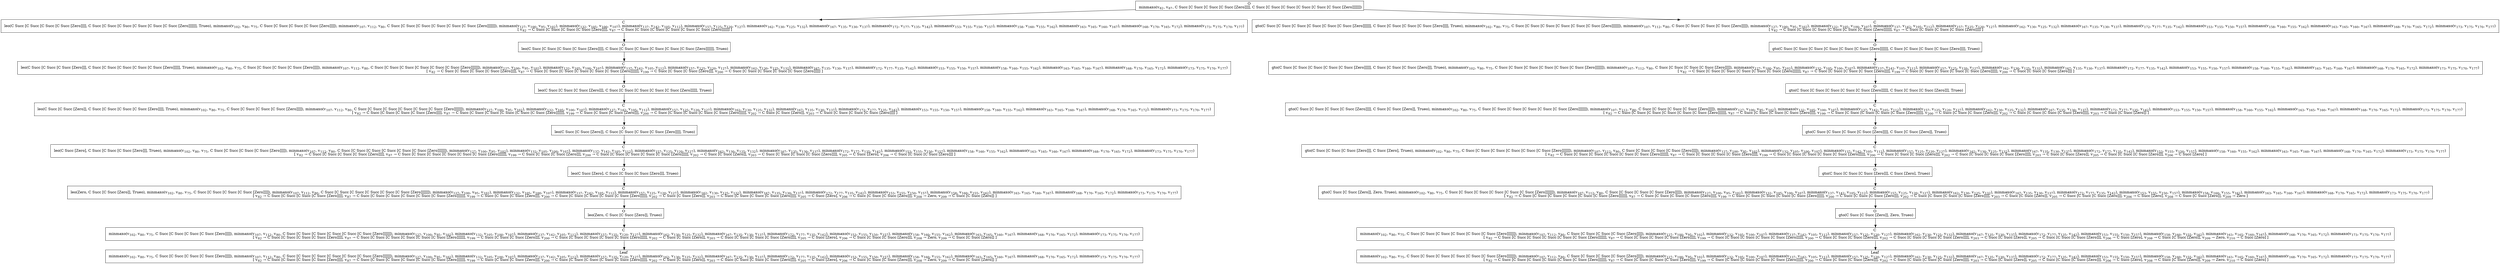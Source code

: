 digraph {
    graph [rankdir=TB
          ,bgcolor=transparent];
    node [shape=box
         ,fillcolor=white
         ,style=filled];
    0 [label=<O <BR/> minmaxo(v<SUB>82</SUB>, v<SUB>87</SUB>, C Succ [C Succ [C Succ [C Succ [Zero]]]], C Succ [C Succ [C Succ [C Succ [C Succ [C Succ [Zero]]]]]])>];
    1 [label=<C <BR/> leo(C Succ [C Succ [C Succ [C Succ [Zero]]]], C Succ [C Succ [C Succ [C Succ [C Succ [C Succ [Zero]]]]]], Trueo), minmaxo(v<SUB>102</SUB>, v<SUB>80</SUB>, v<SUB>75</SUB>, C Succ [C Succ [C Succ [C Succ [Zero]]]]), minmaxo(v<SUB>107</SUB>, v<SUB>112</SUB>, v<SUB>80</SUB>, C Succ [C Succ [C Succ [C Succ [C Succ [C Succ [Zero]]]]]]), minmaxo(v<SUB>127</SUB>, v<SUB>100</SUB>, v<SUB>95</SUB>, v<SUB>102</SUB>), minmaxo(v<SUB>132</SUB>, v<SUB>105</SUB>, v<SUB>100</SUB>, v<SUB>107</SUB>), minmaxo(v<SUB>137</SUB>, v<SUB>142</SUB>, v<SUB>105</SUB>, v<SUB>112</SUB>), minmaxo(v<SUB>157</SUB>, v<SUB>125</SUB>, v<SUB>120</SUB>, v<SUB>127</SUB>), minmaxo(v<SUB>162</SUB>, v<SUB>130</SUB>, v<SUB>125</SUB>, v<SUB>132</SUB>), minmaxo(v<SUB>167</SUB>, v<SUB>135</SUB>, v<SUB>130</SUB>, v<SUB>137</SUB>), minmaxo(v<SUB>172</SUB>, v<SUB>177</SUB>, v<SUB>135</SUB>, v<SUB>142</SUB>), minmaxo(v<SUB>153</SUB>, v<SUB>155</SUB>, v<SUB>150</SUB>, v<SUB>157</SUB>), minmaxo(v<SUB>158</SUB>, v<SUB>160</SUB>, v<SUB>155</SUB>, v<SUB>162</SUB>), minmaxo(v<SUB>163</SUB>, v<SUB>165</SUB>, v<SUB>160</SUB>, v<SUB>167</SUB>), minmaxo(v<SUB>168</SUB>, v<SUB>170</SUB>, v<SUB>165</SUB>, v<SUB>172</SUB>), minmaxo(v<SUB>173</SUB>, v<SUB>175</SUB>, v<SUB>170</SUB>, v<SUB>177</SUB>) <BR/>  [ v<SUB>82</SUB> &rarr; C Succ [C Succ [C Succ [C Succ [Zero]]]], v<SUB>87</SUB> &rarr; C Succ [C Succ [C Succ [C Succ [C Succ [C Succ [Zero]]]]]] ] >];
    2 [label=<C <BR/> gto(C Succ [C Succ [C Succ [C Succ [C Succ [C Succ [Zero]]]]]], C Succ [C Succ [C Succ [C Succ [Zero]]]], Trueo), minmaxo(v<SUB>102</SUB>, v<SUB>80</SUB>, v<SUB>75</SUB>, C Succ [C Succ [C Succ [C Succ [C Succ [C Succ [Zero]]]]]]), minmaxo(v<SUB>107</SUB>, v<SUB>112</SUB>, v<SUB>80</SUB>, C Succ [C Succ [C Succ [C Succ [Zero]]]]), minmaxo(v<SUB>127</SUB>, v<SUB>100</SUB>, v<SUB>95</SUB>, v<SUB>102</SUB>), minmaxo(v<SUB>132</SUB>, v<SUB>105</SUB>, v<SUB>100</SUB>, v<SUB>107</SUB>), minmaxo(v<SUB>137</SUB>, v<SUB>142</SUB>, v<SUB>105</SUB>, v<SUB>112</SUB>), minmaxo(v<SUB>157</SUB>, v<SUB>125</SUB>, v<SUB>120</SUB>, v<SUB>127</SUB>), minmaxo(v<SUB>162</SUB>, v<SUB>130</SUB>, v<SUB>125</SUB>, v<SUB>132</SUB>), minmaxo(v<SUB>167</SUB>, v<SUB>135</SUB>, v<SUB>130</SUB>, v<SUB>137</SUB>), minmaxo(v<SUB>172</SUB>, v<SUB>177</SUB>, v<SUB>135</SUB>, v<SUB>142</SUB>), minmaxo(v<SUB>153</SUB>, v<SUB>155</SUB>, v<SUB>150</SUB>, v<SUB>157</SUB>), minmaxo(v<SUB>158</SUB>, v<SUB>160</SUB>, v<SUB>155</SUB>, v<SUB>162</SUB>), minmaxo(v<SUB>163</SUB>, v<SUB>165</SUB>, v<SUB>160</SUB>, v<SUB>167</SUB>), minmaxo(v<SUB>168</SUB>, v<SUB>170</SUB>, v<SUB>165</SUB>, v<SUB>172</SUB>), minmaxo(v<SUB>173</SUB>, v<SUB>175</SUB>, v<SUB>170</SUB>, v<SUB>177</SUB>) <BR/>  [ v<SUB>82</SUB> &rarr; C Succ [C Succ [C Succ [C Succ [C Succ [C Succ [Zero]]]]]], v<SUB>87</SUB> &rarr; C Succ [C Succ [C Succ [C Succ [Zero]]]] ] >];
    3 [label=<O <BR/> leo(C Succ [C Succ [C Succ [C Succ [Zero]]]], C Succ [C Succ [C Succ [C Succ [C Succ [C Succ [Zero]]]]]], Trueo)>];
    4 [label=<C <BR/> leo(C Succ [C Succ [C Succ [Zero]]], C Succ [C Succ [C Succ [C Succ [C Succ [Zero]]]]], Trueo), minmaxo(v<SUB>102</SUB>, v<SUB>80</SUB>, v<SUB>75</SUB>, C Succ [C Succ [C Succ [C Succ [Zero]]]]), minmaxo(v<SUB>107</SUB>, v<SUB>112</SUB>, v<SUB>80</SUB>, C Succ [C Succ [C Succ [C Succ [C Succ [C Succ [Zero]]]]]]), minmaxo(v<SUB>127</SUB>, v<SUB>100</SUB>, v<SUB>95</SUB>, v<SUB>102</SUB>), minmaxo(v<SUB>132</SUB>, v<SUB>105</SUB>, v<SUB>100</SUB>, v<SUB>107</SUB>), minmaxo(v<SUB>137</SUB>, v<SUB>142</SUB>, v<SUB>105</SUB>, v<SUB>112</SUB>), minmaxo(v<SUB>157</SUB>, v<SUB>125</SUB>, v<SUB>120</SUB>, v<SUB>127</SUB>), minmaxo(v<SUB>162</SUB>, v<SUB>130</SUB>, v<SUB>125</SUB>, v<SUB>132</SUB>), minmaxo(v<SUB>167</SUB>, v<SUB>135</SUB>, v<SUB>130</SUB>, v<SUB>137</SUB>), minmaxo(v<SUB>172</SUB>, v<SUB>177</SUB>, v<SUB>135</SUB>, v<SUB>142</SUB>), minmaxo(v<SUB>153</SUB>, v<SUB>155</SUB>, v<SUB>150</SUB>, v<SUB>157</SUB>), minmaxo(v<SUB>158</SUB>, v<SUB>160</SUB>, v<SUB>155</SUB>, v<SUB>162</SUB>), minmaxo(v<SUB>163</SUB>, v<SUB>165</SUB>, v<SUB>160</SUB>, v<SUB>167</SUB>), minmaxo(v<SUB>168</SUB>, v<SUB>170</SUB>, v<SUB>165</SUB>, v<SUB>172</SUB>), minmaxo(v<SUB>173</SUB>, v<SUB>175</SUB>, v<SUB>170</SUB>, v<SUB>177</SUB>) <BR/>  [ v<SUB>82</SUB> &rarr; C Succ [C Succ [C Succ [C Succ [Zero]]]], v<SUB>87</SUB> &rarr; C Succ [C Succ [C Succ [C Succ [C Succ [C Succ [Zero]]]]]], v<SUB>199</SUB> &rarr; C Succ [C Succ [C Succ [Zero]]], v<SUB>200</SUB> &rarr; C Succ [C Succ [C Succ [C Succ [C Succ [Zero]]]]] ] >];
    5 [label=<O <BR/> leo(C Succ [C Succ [C Succ [Zero]]], C Succ [C Succ [C Succ [C Succ [C Succ [Zero]]]]], Trueo)>];
    6 [label=<C <BR/> leo(C Succ [C Succ [Zero]], C Succ [C Succ [C Succ [C Succ [Zero]]]], Trueo), minmaxo(v<SUB>102</SUB>, v<SUB>80</SUB>, v<SUB>75</SUB>, C Succ [C Succ [C Succ [C Succ [Zero]]]]), minmaxo(v<SUB>107</SUB>, v<SUB>112</SUB>, v<SUB>80</SUB>, C Succ [C Succ [C Succ [C Succ [C Succ [C Succ [Zero]]]]]]), minmaxo(v<SUB>127</SUB>, v<SUB>100</SUB>, v<SUB>95</SUB>, v<SUB>102</SUB>), minmaxo(v<SUB>132</SUB>, v<SUB>105</SUB>, v<SUB>100</SUB>, v<SUB>107</SUB>), minmaxo(v<SUB>137</SUB>, v<SUB>142</SUB>, v<SUB>105</SUB>, v<SUB>112</SUB>), minmaxo(v<SUB>157</SUB>, v<SUB>125</SUB>, v<SUB>120</SUB>, v<SUB>127</SUB>), minmaxo(v<SUB>162</SUB>, v<SUB>130</SUB>, v<SUB>125</SUB>, v<SUB>132</SUB>), minmaxo(v<SUB>167</SUB>, v<SUB>135</SUB>, v<SUB>130</SUB>, v<SUB>137</SUB>), minmaxo(v<SUB>172</SUB>, v<SUB>177</SUB>, v<SUB>135</SUB>, v<SUB>142</SUB>), minmaxo(v<SUB>153</SUB>, v<SUB>155</SUB>, v<SUB>150</SUB>, v<SUB>157</SUB>), minmaxo(v<SUB>158</SUB>, v<SUB>160</SUB>, v<SUB>155</SUB>, v<SUB>162</SUB>), minmaxo(v<SUB>163</SUB>, v<SUB>165</SUB>, v<SUB>160</SUB>, v<SUB>167</SUB>), minmaxo(v<SUB>168</SUB>, v<SUB>170</SUB>, v<SUB>165</SUB>, v<SUB>172</SUB>), minmaxo(v<SUB>173</SUB>, v<SUB>175</SUB>, v<SUB>170</SUB>, v<SUB>177</SUB>) <BR/>  [ v<SUB>82</SUB> &rarr; C Succ [C Succ [C Succ [C Succ [Zero]]]], v<SUB>87</SUB> &rarr; C Succ [C Succ [C Succ [C Succ [C Succ [C Succ [Zero]]]]]], v<SUB>199</SUB> &rarr; C Succ [C Succ [C Succ [Zero]]], v<SUB>200</SUB> &rarr; C Succ [C Succ [C Succ [C Succ [C Succ [Zero]]]]], v<SUB>202</SUB> &rarr; C Succ [C Succ [Zero]], v<SUB>203</SUB> &rarr; C Succ [C Succ [C Succ [C Succ [Zero]]]] ] >];
    7 [label=<O <BR/> leo(C Succ [C Succ [Zero]], C Succ [C Succ [C Succ [C Succ [Zero]]]], Trueo)>];
    8 [label=<C <BR/> leo(C Succ [Zero], C Succ [C Succ [C Succ [Zero]]], Trueo), minmaxo(v<SUB>102</SUB>, v<SUB>80</SUB>, v<SUB>75</SUB>, C Succ [C Succ [C Succ [C Succ [Zero]]]]), minmaxo(v<SUB>107</SUB>, v<SUB>112</SUB>, v<SUB>80</SUB>, C Succ [C Succ [C Succ [C Succ [C Succ [C Succ [Zero]]]]]]), minmaxo(v<SUB>127</SUB>, v<SUB>100</SUB>, v<SUB>95</SUB>, v<SUB>102</SUB>), minmaxo(v<SUB>132</SUB>, v<SUB>105</SUB>, v<SUB>100</SUB>, v<SUB>107</SUB>), minmaxo(v<SUB>137</SUB>, v<SUB>142</SUB>, v<SUB>105</SUB>, v<SUB>112</SUB>), minmaxo(v<SUB>157</SUB>, v<SUB>125</SUB>, v<SUB>120</SUB>, v<SUB>127</SUB>), minmaxo(v<SUB>162</SUB>, v<SUB>130</SUB>, v<SUB>125</SUB>, v<SUB>132</SUB>), minmaxo(v<SUB>167</SUB>, v<SUB>135</SUB>, v<SUB>130</SUB>, v<SUB>137</SUB>), minmaxo(v<SUB>172</SUB>, v<SUB>177</SUB>, v<SUB>135</SUB>, v<SUB>142</SUB>), minmaxo(v<SUB>153</SUB>, v<SUB>155</SUB>, v<SUB>150</SUB>, v<SUB>157</SUB>), minmaxo(v<SUB>158</SUB>, v<SUB>160</SUB>, v<SUB>155</SUB>, v<SUB>162</SUB>), minmaxo(v<SUB>163</SUB>, v<SUB>165</SUB>, v<SUB>160</SUB>, v<SUB>167</SUB>), minmaxo(v<SUB>168</SUB>, v<SUB>170</SUB>, v<SUB>165</SUB>, v<SUB>172</SUB>), minmaxo(v<SUB>173</SUB>, v<SUB>175</SUB>, v<SUB>170</SUB>, v<SUB>177</SUB>) <BR/>  [ v<SUB>82</SUB> &rarr; C Succ [C Succ [C Succ [C Succ [Zero]]]], v<SUB>87</SUB> &rarr; C Succ [C Succ [C Succ [C Succ [C Succ [C Succ [Zero]]]]]], v<SUB>199</SUB> &rarr; C Succ [C Succ [C Succ [Zero]]], v<SUB>200</SUB> &rarr; C Succ [C Succ [C Succ [C Succ [C Succ [Zero]]]]], v<SUB>202</SUB> &rarr; C Succ [C Succ [Zero]], v<SUB>203</SUB> &rarr; C Succ [C Succ [C Succ [C Succ [Zero]]]], v<SUB>205</SUB> &rarr; C Succ [Zero], v<SUB>206</SUB> &rarr; C Succ [C Succ [C Succ [Zero]]] ] >];
    9 [label=<O <BR/> leo(C Succ [Zero], C Succ [C Succ [C Succ [Zero]]], Trueo)>];
    10 [label=<C <BR/> leo(Zero, C Succ [C Succ [Zero]], Trueo), minmaxo(v<SUB>102</SUB>, v<SUB>80</SUB>, v<SUB>75</SUB>, C Succ [C Succ [C Succ [C Succ [Zero]]]]), minmaxo(v<SUB>107</SUB>, v<SUB>112</SUB>, v<SUB>80</SUB>, C Succ [C Succ [C Succ [C Succ [C Succ [C Succ [Zero]]]]]]), minmaxo(v<SUB>127</SUB>, v<SUB>100</SUB>, v<SUB>95</SUB>, v<SUB>102</SUB>), minmaxo(v<SUB>132</SUB>, v<SUB>105</SUB>, v<SUB>100</SUB>, v<SUB>107</SUB>), minmaxo(v<SUB>137</SUB>, v<SUB>142</SUB>, v<SUB>105</SUB>, v<SUB>112</SUB>), minmaxo(v<SUB>157</SUB>, v<SUB>125</SUB>, v<SUB>120</SUB>, v<SUB>127</SUB>), minmaxo(v<SUB>162</SUB>, v<SUB>130</SUB>, v<SUB>125</SUB>, v<SUB>132</SUB>), minmaxo(v<SUB>167</SUB>, v<SUB>135</SUB>, v<SUB>130</SUB>, v<SUB>137</SUB>), minmaxo(v<SUB>172</SUB>, v<SUB>177</SUB>, v<SUB>135</SUB>, v<SUB>142</SUB>), minmaxo(v<SUB>153</SUB>, v<SUB>155</SUB>, v<SUB>150</SUB>, v<SUB>157</SUB>), minmaxo(v<SUB>158</SUB>, v<SUB>160</SUB>, v<SUB>155</SUB>, v<SUB>162</SUB>), minmaxo(v<SUB>163</SUB>, v<SUB>165</SUB>, v<SUB>160</SUB>, v<SUB>167</SUB>), minmaxo(v<SUB>168</SUB>, v<SUB>170</SUB>, v<SUB>165</SUB>, v<SUB>172</SUB>), minmaxo(v<SUB>173</SUB>, v<SUB>175</SUB>, v<SUB>170</SUB>, v<SUB>177</SUB>) <BR/>  [ v<SUB>82</SUB> &rarr; C Succ [C Succ [C Succ [C Succ [Zero]]]], v<SUB>87</SUB> &rarr; C Succ [C Succ [C Succ [C Succ [C Succ [C Succ [Zero]]]]]], v<SUB>199</SUB> &rarr; C Succ [C Succ [C Succ [Zero]]], v<SUB>200</SUB> &rarr; C Succ [C Succ [C Succ [C Succ [C Succ [Zero]]]]], v<SUB>202</SUB> &rarr; C Succ [C Succ [Zero]], v<SUB>203</SUB> &rarr; C Succ [C Succ [C Succ [C Succ [Zero]]]], v<SUB>205</SUB> &rarr; C Succ [Zero], v<SUB>206</SUB> &rarr; C Succ [C Succ [C Succ [Zero]]], v<SUB>208</SUB> &rarr; Zero, v<SUB>209</SUB> &rarr; C Succ [C Succ [Zero]] ] >];
    11 [label=<O <BR/> leo(Zero, C Succ [C Succ [Zero]], Trueo)>];
    12 [label=<C <BR/> minmaxo(v<SUB>102</SUB>, v<SUB>80</SUB>, v<SUB>75</SUB>, C Succ [C Succ [C Succ [C Succ [Zero]]]]), minmaxo(v<SUB>107</SUB>, v<SUB>112</SUB>, v<SUB>80</SUB>, C Succ [C Succ [C Succ [C Succ [C Succ [C Succ [Zero]]]]]]), minmaxo(v<SUB>127</SUB>, v<SUB>100</SUB>, v<SUB>95</SUB>, v<SUB>102</SUB>), minmaxo(v<SUB>132</SUB>, v<SUB>105</SUB>, v<SUB>100</SUB>, v<SUB>107</SUB>), minmaxo(v<SUB>137</SUB>, v<SUB>142</SUB>, v<SUB>105</SUB>, v<SUB>112</SUB>), minmaxo(v<SUB>157</SUB>, v<SUB>125</SUB>, v<SUB>120</SUB>, v<SUB>127</SUB>), minmaxo(v<SUB>162</SUB>, v<SUB>130</SUB>, v<SUB>125</SUB>, v<SUB>132</SUB>), minmaxo(v<SUB>167</SUB>, v<SUB>135</SUB>, v<SUB>130</SUB>, v<SUB>137</SUB>), minmaxo(v<SUB>172</SUB>, v<SUB>177</SUB>, v<SUB>135</SUB>, v<SUB>142</SUB>), minmaxo(v<SUB>153</SUB>, v<SUB>155</SUB>, v<SUB>150</SUB>, v<SUB>157</SUB>), minmaxo(v<SUB>158</SUB>, v<SUB>160</SUB>, v<SUB>155</SUB>, v<SUB>162</SUB>), minmaxo(v<SUB>163</SUB>, v<SUB>165</SUB>, v<SUB>160</SUB>, v<SUB>167</SUB>), minmaxo(v<SUB>168</SUB>, v<SUB>170</SUB>, v<SUB>165</SUB>, v<SUB>172</SUB>), minmaxo(v<SUB>173</SUB>, v<SUB>175</SUB>, v<SUB>170</SUB>, v<SUB>177</SUB>) <BR/>  [ v<SUB>82</SUB> &rarr; C Succ [C Succ [C Succ [C Succ [Zero]]]], v<SUB>87</SUB> &rarr; C Succ [C Succ [C Succ [C Succ [C Succ [C Succ [Zero]]]]]], v<SUB>199</SUB> &rarr; C Succ [C Succ [C Succ [Zero]]], v<SUB>200</SUB> &rarr; C Succ [C Succ [C Succ [C Succ [C Succ [Zero]]]]], v<SUB>202</SUB> &rarr; C Succ [C Succ [Zero]], v<SUB>203</SUB> &rarr; C Succ [C Succ [C Succ [C Succ [Zero]]]], v<SUB>205</SUB> &rarr; C Succ [Zero], v<SUB>206</SUB> &rarr; C Succ [C Succ [C Succ [Zero]]], v<SUB>208</SUB> &rarr; Zero, v<SUB>209</SUB> &rarr; C Succ [C Succ [Zero]] ] >];
    13 [label=<Leaf <BR/> minmaxo(v<SUB>102</SUB>, v<SUB>80</SUB>, v<SUB>75</SUB>, C Succ [C Succ [C Succ [C Succ [Zero]]]]), minmaxo(v<SUB>107</SUB>, v<SUB>112</SUB>, v<SUB>80</SUB>, C Succ [C Succ [C Succ [C Succ [C Succ [C Succ [Zero]]]]]]), minmaxo(v<SUB>127</SUB>, v<SUB>100</SUB>, v<SUB>95</SUB>, v<SUB>102</SUB>), minmaxo(v<SUB>132</SUB>, v<SUB>105</SUB>, v<SUB>100</SUB>, v<SUB>107</SUB>), minmaxo(v<SUB>137</SUB>, v<SUB>142</SUB>, v<SUB>105</SUB>, v<SUB>112</SUB>), minmaxo(v<SUB>157</SUB>, v<SUB>125</SUB>, v<SUB>120</SUB>, v<SUB>127</SUB>), minmaxo(v<SUB>162</SUB>, v<SUB>130</SUB>, v<SUB>125</SUB>, v<SUB>132</SUB>), minmaxo(v<SUB>167</SUB>, v<SUB>135</SUB>, v<SUB>130</SUB>, v<SUB>137</SUB>), minmaxo(v<SUB>172</SUB>, v<SUB>177</SUB>, v<SUB>135</SUB>, v<SUB>142</SUB>), minmaxo(v<SUB>153</SUB>, v<SUB>155</SUB>, v<SUB>150</SUB>, v<SUB>157</SUB>), minmaxo(v<SUB>158</SUB>, v<SUB>160</SUB>, v<SUB>155</SUB>, v<SUB>162</SUB>), minmaxo(v<SUB>163</SUB>, v<SUB>165</SUB>, v<SUB>160</SUB>, v<SUB>167</SUB>), minmaxo(v<SUB>168</SUB>, v<SUB>170</SUB>, v<SUB>165</SUB>, v<SUB>172</SUB>), minmaxo(v<SUB>173</SUB>, v<SUB>175</SUB>, v<SUB>170</SUB>, v<SUB>177</SUB>) <BR/>  [ v<SUB>82</SUB> &rarr; C Succ [C Succ [C Succ [C Succ [Zero]]]], v<SUB>87</SUB> &rarr; C Succ [C Succ [C Succ [C Succ [C Succ [C Succ [Zero]]]]]], v<SUB>199</SUB> &rarr; C Succ [C Succ [C Succ [Zero]]], v<SUB>200</SUB> &rarr; C Succ [C Succ [C Succ [C Succ [C Succ [Zero]]]]], v<SUB>202</SUB> &rarr; C Succ [C Succ [Zero]], v<SUB>203</SUB> &rarr; C Succ [C Succ [C Succ [C Succ [Zero]]]], v<SUB>205</SUB> &rarr; C Succ [Zero], v<SUB>206</SUB> &rarr; C Succ [C Succ [C Succ [Zero]]], v<SUB>208</SUB> &rarr; Zero, v<SUB>209</SUB> &rarr; C Succ [C Succ [Zero]] ] >];
    14 [label=<O <BR/> gto(C Succ [C Succ [C Succ [C Succ [C Succ [C Succ [Zero]]]]]], C Succ [C Succ [C Succ [C Succ [Zero]]]], Trueo)>];
    15 [label=<C <BR/> gto(C Succ [C Succ [C Succ [C Succ [C Succ [Zero]]]]], C Succ [C Succ [C Succ [Zero]]], Trueo), minmaxo(v<SUB>102</SUB>, v<SUB>80</SUB>, v<SUB>75</SUB>, C Succ [C Succ [C Succ [C Succ [C Succ [C Succ [Zero]]]]]]), minmaxo(v<SUB>107</SUB>, v<SUB>112</SUB>, v<SUB>80</SUB>, C Succ [C Succ [C Succ [C Succ [Zero]]]]), minmaxo(v<SUB>127</SUB>, v<SUB>100</SUB>, v<SUB>95</SUB>, v<SUB>102</SUB>), minmaxo(v<SUB>132</SUB>, v<SUB>105</SUB>, v<SUB>100</SUB>, v<SUB>107</SUB>), minmaxo(v<SUB>137</SUB>, v<SUB>142</SUB>, v<SUB>105</SUB>, v<SUB>112</SUB>), minmaxo(v<SUB>157</SUB>, v<SUB>125</SUB>, v<SUB>120</SUB>, v<SUB>127</SUB>), minmaxo(v<SUB>162</SUB>, v<SUB>130</SUB>, v<SUB>125</SUB>, v<SUB>132</SUB>), minmaxo(v<SUB>167</SUB>, v<SUB>135</SUB>, v<SUB>130</SUB>, v<SUB>137</SUB>), minmaxo(v<SUB>172</SUB>, v<SUB>177</SUB>, v<SUB>135</SUB>, v<SUB>142</SUB>), minmaxo(v<SUB>153</SUB>, v<SUB>155</SUB>, v<SUB>150</SUB>, v<SUB>157</SUB>), minmaxo(v<SUB>158</SUB>, v<SUB>160</SUB>, v<SUB>155</SUB>, v<SUB>162</SUB>), minmaxo(v<SUB>163</SUB>, v<SUB>165</SUB>, v<SUB>160</SUB>, v<SUB>167</SUB>), minmaxo(v<SUB>168</SUB>, v<SUB>170</SUB>, v<SUB>165</SUB>, v<SUB>172</SUB>), minmaxo(v<SUB>173</SUB>, v<SUB>175</SUB>, v<SUB>170</SUB>, v<SUB>177</SUB>) <BR/>  [ v<SUB>82</SUB> &rarr; C Succ [C Succ [C Succ [C Succ [C Succ [C Succ [Zero]]]]]], v<SUB>87</SUB> &rarr; C Succ [C Succ [C Succ [C Succ [Zero]]]], v<SUB>199</SUB> &rarr; C Succ [C Succ [C Succ [C Succ [C Succ [Zero]]]]], v<SUB>200</SUB> &rarr; C Succ [C Succ [C Succ [Zero]]] ] >];
    16 [label=<O <BR/> gto(C Succ [C Succ [C Succ [C Succ [C Succ [Zero]]]]], C Succ [C Succ [C Succ [Zero]]], Trueo)>];
    17 [label=<C <BR/> gto(C Succ [C Succ [C Succ [C Succ [Zero]]]], C Succ [C Succ [Zero]], Trueo), minmaxo(v<SUB>102</SUB>, v<SUB>80</SUB>, v<SUB>75</SUB>, C Succ [C Succ [C Succ [C Succ [C Succ [C Succ [Zero]]]]]]), minmaxo(v<SUB>107</SUB>, v<SUB>112</SUB>, v<SUB>80</SUB>, C Succ [C Succ [C Succ [C Succ [Zero]]]]), minmaxo(v<SUB>127</SUB>, v<SUB>100</SUB>, v<SUB>95</SUB>, v<SUB>102</SUB>), minmaxo(v<SUB>132</SUB>, v<SUB>105</SUB>, v<SUB>100</SUB>, v<SUB>107</SUB>), minmaxo(v<SUB>137</SUB>, v<SUB>142</SUB>, v<SUB>105</SUB>, v<SUB>112</SUB>), minmaxo(v<SUB>157</SUB>, v<SUB>125</SUB>, v<SUB>120</SUB>, v<SUB>127</SUB>), minmaxo(v<SUB>162</SUB>, v<SUB>130</SUB>, v<SUB>125</SUB>, v<SUB>132</SUB>), minmaxo(v<SUB>167</SUB>, v<SUB>135</SUB>, v<SUB>130</SUB>, v<SUB>137</SUB>), minmaxo(v<SUB>172</SUB>, v<SUB>177</SUB>, v<SUB>135</SUB>, v<SUB>142</SUB>), minmaxo(v<SUB>153</SUB>, v<SUB>155</SUB>, v<SUB>150</SUB>, v<SUB>157</SUB>), minmaxo(v<SUB>158</SUB>, v<SUB>160</SUB>, v<SUB>155</SUB>, v<SUB>162</SUB>), minmaxo(v<SUB>163</SUB>, v<SUB>165</SUB>, v<SUB>160</SUB>, v<SUB>167</SUB>), minmaxo(v<SUB>168</SUB>, v<SUB>170</SUB>, v<SUB>165</SUB>, v<SUB>172</SUB>), minmaxo(v<SUB>173</SUB>, v<SUB>175</SUB>, v<SUB>170</SUB>, v<SUB>177</SUB>) <BR/>  [ v<SUB>82</SUB> &rarr; C Succ [C Succ [C Succ [C Succ [C Succ [C Succ [Zero]]]]]], v<SUB>87</SUB> &rarr; C Succ [C Succ [C Succ [C Succ [Zero]]]], v<SUB>199</SUB> &rarr; C Succ [C Succ [C Succ [C Succ [C Succ [Zero]]]]], v<SUB>200</SUB> &rarr; C Succ [C Succ [C Succ [Zero]]], v<SUB>202</SUB> &rarr; C Succ [C Succ [C Succ [C Succ [Zero]]]], v<SUB>203</SUB> &rarr; C Succ [C Succ [Zero]] ] >];
    18 [label=<O <BR/> gto(C Succ [C Succ [C Succ [C Succ [Zero]]]], C Succ [C Succ [Zero]], Trueo)>];
    19 [label=<C <BR/> gto(C Succ [C Succ [C Succ [Zero]]], C Succ [Zero], Trueo), minmaxo(v<SUB>102</SUB>, v<SUB>80</SUB>, v<SUB>75</SUB>, C Succ [C Succ [C Succ [C Succ [C Succ [C Succ [Zero]]]]]]), minmaxo(v<SUB>107</SUB>, v<SUB>112</SUB>, v<SUB>80</SUB>, C Succ [C Succ [C Succ [C Succ [Zero]]]]), minmaxo(v<SUB>127</SUB>, v<SUB>100</SUB>, v<SUB>95</SUB>, v<SUB>102</SUB>), minmaxo(v<SUB>132</SUB>, v<SUB>105</SUB>, v<SUB>100</SUB>, v<SUB>107</SUB>), minmaxo(v<SUB>137</SUB>, v<SUB>142</SUB>, v<SUB>105</SUB>, v<SUB>112</SUB>), minmaxo(v<SUB>157</SUB>, v<SUB>125</SUB>, v<SUB>120</SUB>, v<SUB>127</SUB>), minmaxo(v<SUB>162</SUB>, v<SUB>130</SUB>, v<SUB>125</SUB>, v<SUB>132</SUB>), minmaxo(v<SUB>167</SUB>, v<SUB>135</SUB>, v<SUB>130</SUB>, v<SUB>137</SUB>), minmaxo(v<SUB>172</SUB>, v<SUB>177</SUB>, v<SUB>135</SUB>, v<SUB>142</SUB>), minmaxo(v<SUB>153</SUB>, v<SUB>155</SUB>, v<SUB>150</SUB>, v<SUB>157</SUB>), minmaxo(v<SUB>158</SUB>, v<SUB>160</SUB>, v<SUB>155</SUB>, v<SUB>162</SUB>), minmaxo(v<SUB>163</SUB>, v<SUB>165</SUB>, v<SUB>160</SUB>, v<SUB>167</SUB>), minmaxo(v<SUB>168</SUB>, v<SUB>170</SUB>, v<SUB>165</SUB>, v<SUB>172</SUB>), minmaxo(v<SUB>173</SUB>, v<SUB>175</SUB>, v<SUB>170</SUB>, v<SUB>177</SUB>) <BR/>  [ v<SUB>82</SUB> &rarr; C Succ [C Succ [C Succ [C Succ [C Succ [C Succ [Zero]]]]]], v<SUB>87</SUB> &rarr; C Succ [C Succ [C Succ [C Succ [Zero]]]], v<SUB>199</SUB> &rarr; C Succ [C Succ [C Succ [C Succ [C Succ [Zero]]]]], v<SUB>200</SUB> &rarr; C Succ [C Succ [C Succ [Zero]]], v<SUB>202</SUB> &rarr; C Succ [C Succ [C Succ [C Succ [Zero]]]], v<SUB>203</SUB> &rarr; C Succ [C Succ [Zero]], v<SUB>205</SUB> &rarr; C Succ [C Succ [C Succ [Zero]]], v<SUB>206</SUB> &rarr; C Succ [Zero] ] >];
    20 [label=<O <BR/> gto(C Succ [C Succ [C Succ [Zero]]], C Succ [Zero], Trueo)>];
    21 [label=<C <BR/> gto(C Succ [C Succ [Zero]], Zero, Trueo), minmaxo(v<SUB>102</SUB>, v<SUB>80</SUB>, v<SUB>75</SUB>, C Succ [C Succ [C Succ [C Succ [C Succ [C Succ [Zero]]]]]]), minmaxo(v<SUB>107</SUB>, v<SUB>112</SUB>, v<SUB>80</SUB>, C Succ [C Succ [C Succ [C Succ [Zero]]]]), minmaxo(v<SUB>127</SUB>, v<SUB>100</SUB>, v<SUB>95</SUB>, v<SUB>102</SUB>), minmaxo(v<SUB>132</SUB>, v<SUB>105</SUB>, v<SUB>100</SUB>, v<SUB>107</SUB>), minmaxo(v<SUB>137</SUB>, v<SUB>142</SUB>, v<SUB>105</SUB>, v<SUB>112</SUB>), minmaxo(v<SUB>157</SUB>, v<SUB>125</SUB>, v<SUB>120</SUB>, v<SUB>127</SUB>), minmaxo(v<SUB>162</SUB>, v<SUB>130</SUB>, v<SUB>125</SUB>, v<SUB>132</SUB>), minmaxo(v<SUB>167</SUB>, v<SUB>135</SUB>, v<SUB>130</SUB>, v<SUB>137</SUB>), minmaxo(v<SUB>172</SUB>, v<SUB>177</SUB>, v<SUB>135</SUB>, v<SUB>142</SUB>), minmaxo(v<SUB>153</SUB>, v<SUB>155</SUB>, v<SUB>150</SUB>, v<SUB>157</SUB>), minmaxo(v<SUB>158</SUB>, v<SUB>160</SUB>, v<SUB>155</SUB>, v<SUB>162</SUB>), minmaxo(v<SUB>163</SUB>, v<SUB>165</SUB>, v<SUB>160</SUB>, v<SUB>167</SUB>), minmaxo(v<SUB>168</SUB>, v<SUB>170</SUB>, v<SUB>165</SUB>, v<SUB>172</SUB>), minmaxo(v<SUB>173</SUB>, v<SUB>175</SUB>, v<SUB>170</SUB>, v<SUB>177</SUB>) <BR/>  [ v<SUB>82</SUB> &rarr; C Succ [C Succ [C Succ [C Succ [C Succ [C Succ [Zero]]]]]], v<SUB>87</SUB> &rarr; C Succ [C Succ [C Succ [C Succ [Zero]]]], v<SUB>199</SUB> &rarr; C Succ [C Succ [C Succ [C Succ [C Succ [Zero]]]]], v<SUB>200</SUB> &rarr; C Succ [C Succ [C Succ [Zero]]], v<SUB>202</SUB> &rarr; C Succ [C Succ [C Succ [C Succ [Zero]]]], v<SUB>203</SUB> &rarr; C Succ [C Succ [Zero]], v<SUB>205</SUB> &rarr; C Succ [C Succ [C Succ [Zero]]], v<SUB>206</SUB> &rarr; C Succ [Zero], v<SUB>208</SUB> &rarr; C Succ [C Succ [Zero]], v<SUB>209</SUB> &rarr; Zero ] >];
    22 [label=<O <BR/> gto(C Succ [C Succ [Zero]], Zero, Trueo)>];
    23 [label=<C <BR/> minmaxo(v<SUB>102</SUB>, v<SUB>80</SUB>, v<SUB>75</SUB>, C Succ [C Succ [C Succ [C Succ [C Succ [C Succ [Zero]]]]]]), minmaxo(v<SUB>107</SUB>, v<SUB>112</SUB>, v<SUB>80</SUB>, C Succ [C Succ [C Succ [C Succ [Zero]]]]), minmaxo(v<SUB>127</SUB>, v<SUB>100</SUB>, v<SUB>95</SUB>, v<SUB>102</SUB>), minmaxo(v<SUB>132</SUB>, v<SUB>105</SUB>, v<SUB>100</SUB>, v<SUB>107</SUB>), minmaxo(v<SUB>137</SUB>, v<SUB>142</SUB>, v<SUB>105</SUB>, v<SUB>112</SUB>), minmaxo(v<SUB>157</SUB>, v<SUB>125</SUB>, v<SUB>120</SUB>, v<SUB>127</SUB>), minmaxo(v<SUB>162</SUB>, v<SUB>130</SUB>, v<SUB>125</SUB>, v<SUB>132</SUB>), minmaxo(v<SUB>167</SUB>, v<SUB>135</SUB>, v<SUB>130</SUB>, v<SUB>137</SUB>), minmaxo(v<SUB>172</SUB>, v<SUB>177</SUB>, v<SUB>135</SUB>, v<SUB>142</SUB>), minmaxo(v<SUB>153</SUB>, v<SUB>155</SUB>, v<SUB>150</SUB>, v<SUB>157</SUB>), minmaxo(v<SUB>158</SUB>, v<SUB>160</SUB>, v<SUB>155</SUB>, v<SUB>162</SUB>), minmaxo(v<SUB>163</SUB>, v<SUB>165</SUB>, v<SUB>160</SUB>, v<SUB>167</SUB>), minmaxo(v<SUB>168</SUB>, v<SUB>170</SUB>, v<SUB>165</SUB>, v<SUB>172</SUB>), minmaxo(v<SUB>173</SUB>, v<SUB>175</SUB>, v<SUB>170</SUB>, v<SUB>177</SUB>) <BR/>  [ v<SUB>82</SUB> &rarr; C Succ [C Succ [C Succ [C Succ [C Succ [C Succ [Zero]]]]]], v<SUB>87</SUB> &rarr; C Succ [C Succ [C Succ [C Succ [Zero]]]], v<SUB>199</SUB> &rarr; C Succ [C Succ [C Succ [C Succ [C Succ [Zero]]]]], v<SUB>200</SUB> &rarr; C Succ [C Succ [C Succ [Zero]]], v<SUB>202</SUB> &rarr; C Succ [C Succ [C Succ [C Succ [Zero]]]], v<SUB>203</SUB> &rarr; C Succ [C Succ [Zero]], v<SUB>205</SUB> &rarr; C Succ [C Succ [C Succ [Zero]]], v<SUB>206</SUB> &rarr; C Succ [Zero], v<SUB>208</SUB> &rarr; C Succ [C Succ [Zero]], v<SUB>209</SUB> &rarr; Zero, v<SUB>210</SUB> &rarr; C Succ [Zero] ] >];
    24 [label=<Leaf <BR/> minmaxo(v<SUB>102</SUB>, v<SUB>80</SUB>, v<SUB>75</SUB>, C Succ [C Succ [C Succ [C Succ [C Succ [C Succ [Zero]]]]]]), minmaxo(v<SUB>107</SUB>, v<SUB>112</SUB>, v<SUB>80</SUB>, C Succ [C Succ [C Succ [C Succ [Zero]]]]), minmaxo(v<SUB>127</SUB>, v<SUB>100</SUB>, v<SUB>95</SUB>, v<SUB>102</SUB>), minmaxo(v<SUB>132</SUB>, v<SUB>105</SUB>, v<SUB>100</SUB>, v<SUB>107</SUB>), minmaxo(v<SUB>137</SUB>, v<SUB>142</SUB>, v<SUB>105</SUB>, v<SUB>112</SUB>), minmaxo(v<SUB>157</SUB>, v<SUB>125</SUB>, v<SUB>120</SUB>, v<SUB>127</SUB>), minmaxo(v<SUB>162</SUB>, v<SUB>130</SUB>, v<SUB>125</SUB>, v<SUB>132</SUB>), minmaxo(v<SUB>167</SUB>, v<SUB>135</SUB>, v<SUB>130</SUB>, v<SUB>137</SUB>), minmaxo(v<SUB>172</SUB>, v<SUB>177</SUB>, v<SUB>135</SUB>, v<SUB>142</SUB>), minmaxo(v<SUB>153</SUB>, v<SUB>155</SUB>, v<SUB>150</SUB>, v<SUB>157</SUB>), minmaxo(v<SUB>158</SUB>, v<SUB>160</SUB>, v<SUB>155</SUB>, v<SUB>162</SUB>), minmaxo(v<SUB>163</SUB>, v<SUB>165</SUB>, v<SUB>160</SUB>, v<SUB>167</SUB>), minmaxo(v<SUB>168</SUB>, v<SUB>170</SUB>, v<SUB>165</SUB>, v<SUB>172</SUB>), minmaxo(v<SUB>173</SUB>, v<SUB>175</SUB>, v<SUB>170</SUB>, v<SUB>177</SUB>) <BR/>  [ v<SUB>82</SUB> &rarr; C Succ [C Succ [C Succ [C Succ [C Succ [C Succ [Zero]]]]]], v<SUB>87</SUB> &rarr; C Succ [C Succ [C Succ [C Succ [Zero]]]], v<SUB>199</SUB> &rarr; C Succ [C Succ [C Succ [C Succ [C Succ [Zero]]]]], v<SUB>200</SUB> &rarr; C Succ [C Succ [C Succ [Zero]]], v<SUB>202</SUB> &rarr; C Succ [C Succ [C Succ [C Succ [Zero]]]], v<SUB>203</SUB> &rarr; C Succ [C Succ [Zero]], v<SUB>205</SUB> &rarr; C Succ [C Succ [C Succ [Zero]]], v<SUB>206</SUB> &rarr; C Succ [Zero], v<SUB>208</SUB> &rarr; C Succ [C Succ [Zero]], v<SUB>209</SUB> &rarr; Zero, v<SUB>210</SUB> &rarr; C Succ [Zero] ] >];
    0 -> 1 [label=""];
    0 -> 2 [label=""];
    1 -> 3 [label=""];
    2 -> 14 [label=""];
    3 -> 4 [label=""];
    4 -> 5 [label=""];
    5 -> 6 [label=""];
    6 -> 7 [label=""];
    7 -> 8 [label=""];
    8 -> 9 [label=""];
    9 -> 10 [label=""];
    10 -> 11 [label=""];
    11 -> 12 [label=""];
    12 -> 13 [label=""];
    14 -> 15 [label=""];
    15 -> 16 [label=""];
    16 -> 17 [label=""];
    17 -> 18 [label=""];
    18 -> 19 [label=""];
    19 -> 20 [label=""];
    20 -> 21 [label=""];
    21 -> 22 [label=""];
    22 -> 23 [label=""];
    23 -> 24 [label=""];
}